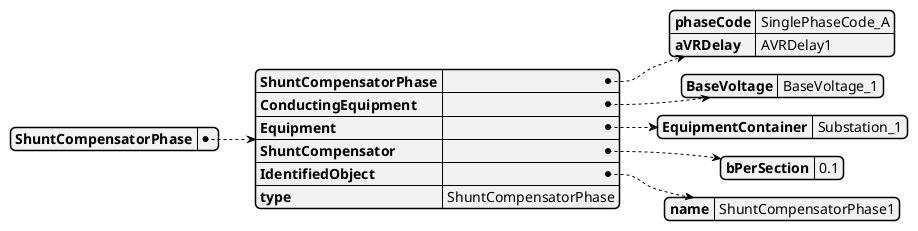 @startjson
{
  "ShuntCompensatorPhase": {
    "ShuntCompensatorPhase": {
      "phaseCode": "SinglePhaseCode_A",
      "aVRDelay": "AVRDelay1"
    },
    "ConductingEquipment": {
      "BaseVoltage": "BaseVoltage_1"
    },
    "Equipment": {
      "EquipmentContainer": "Substation_1"
    },
    "ShuntCompensator": {
      "bPerSection": "0.1"
    },
    "IdentifiedObject": {
      "name": "ShuntCompensatorPhase1"
    },
    "type": "ShuntCompensatorPhase"
  }
}
@endjson
